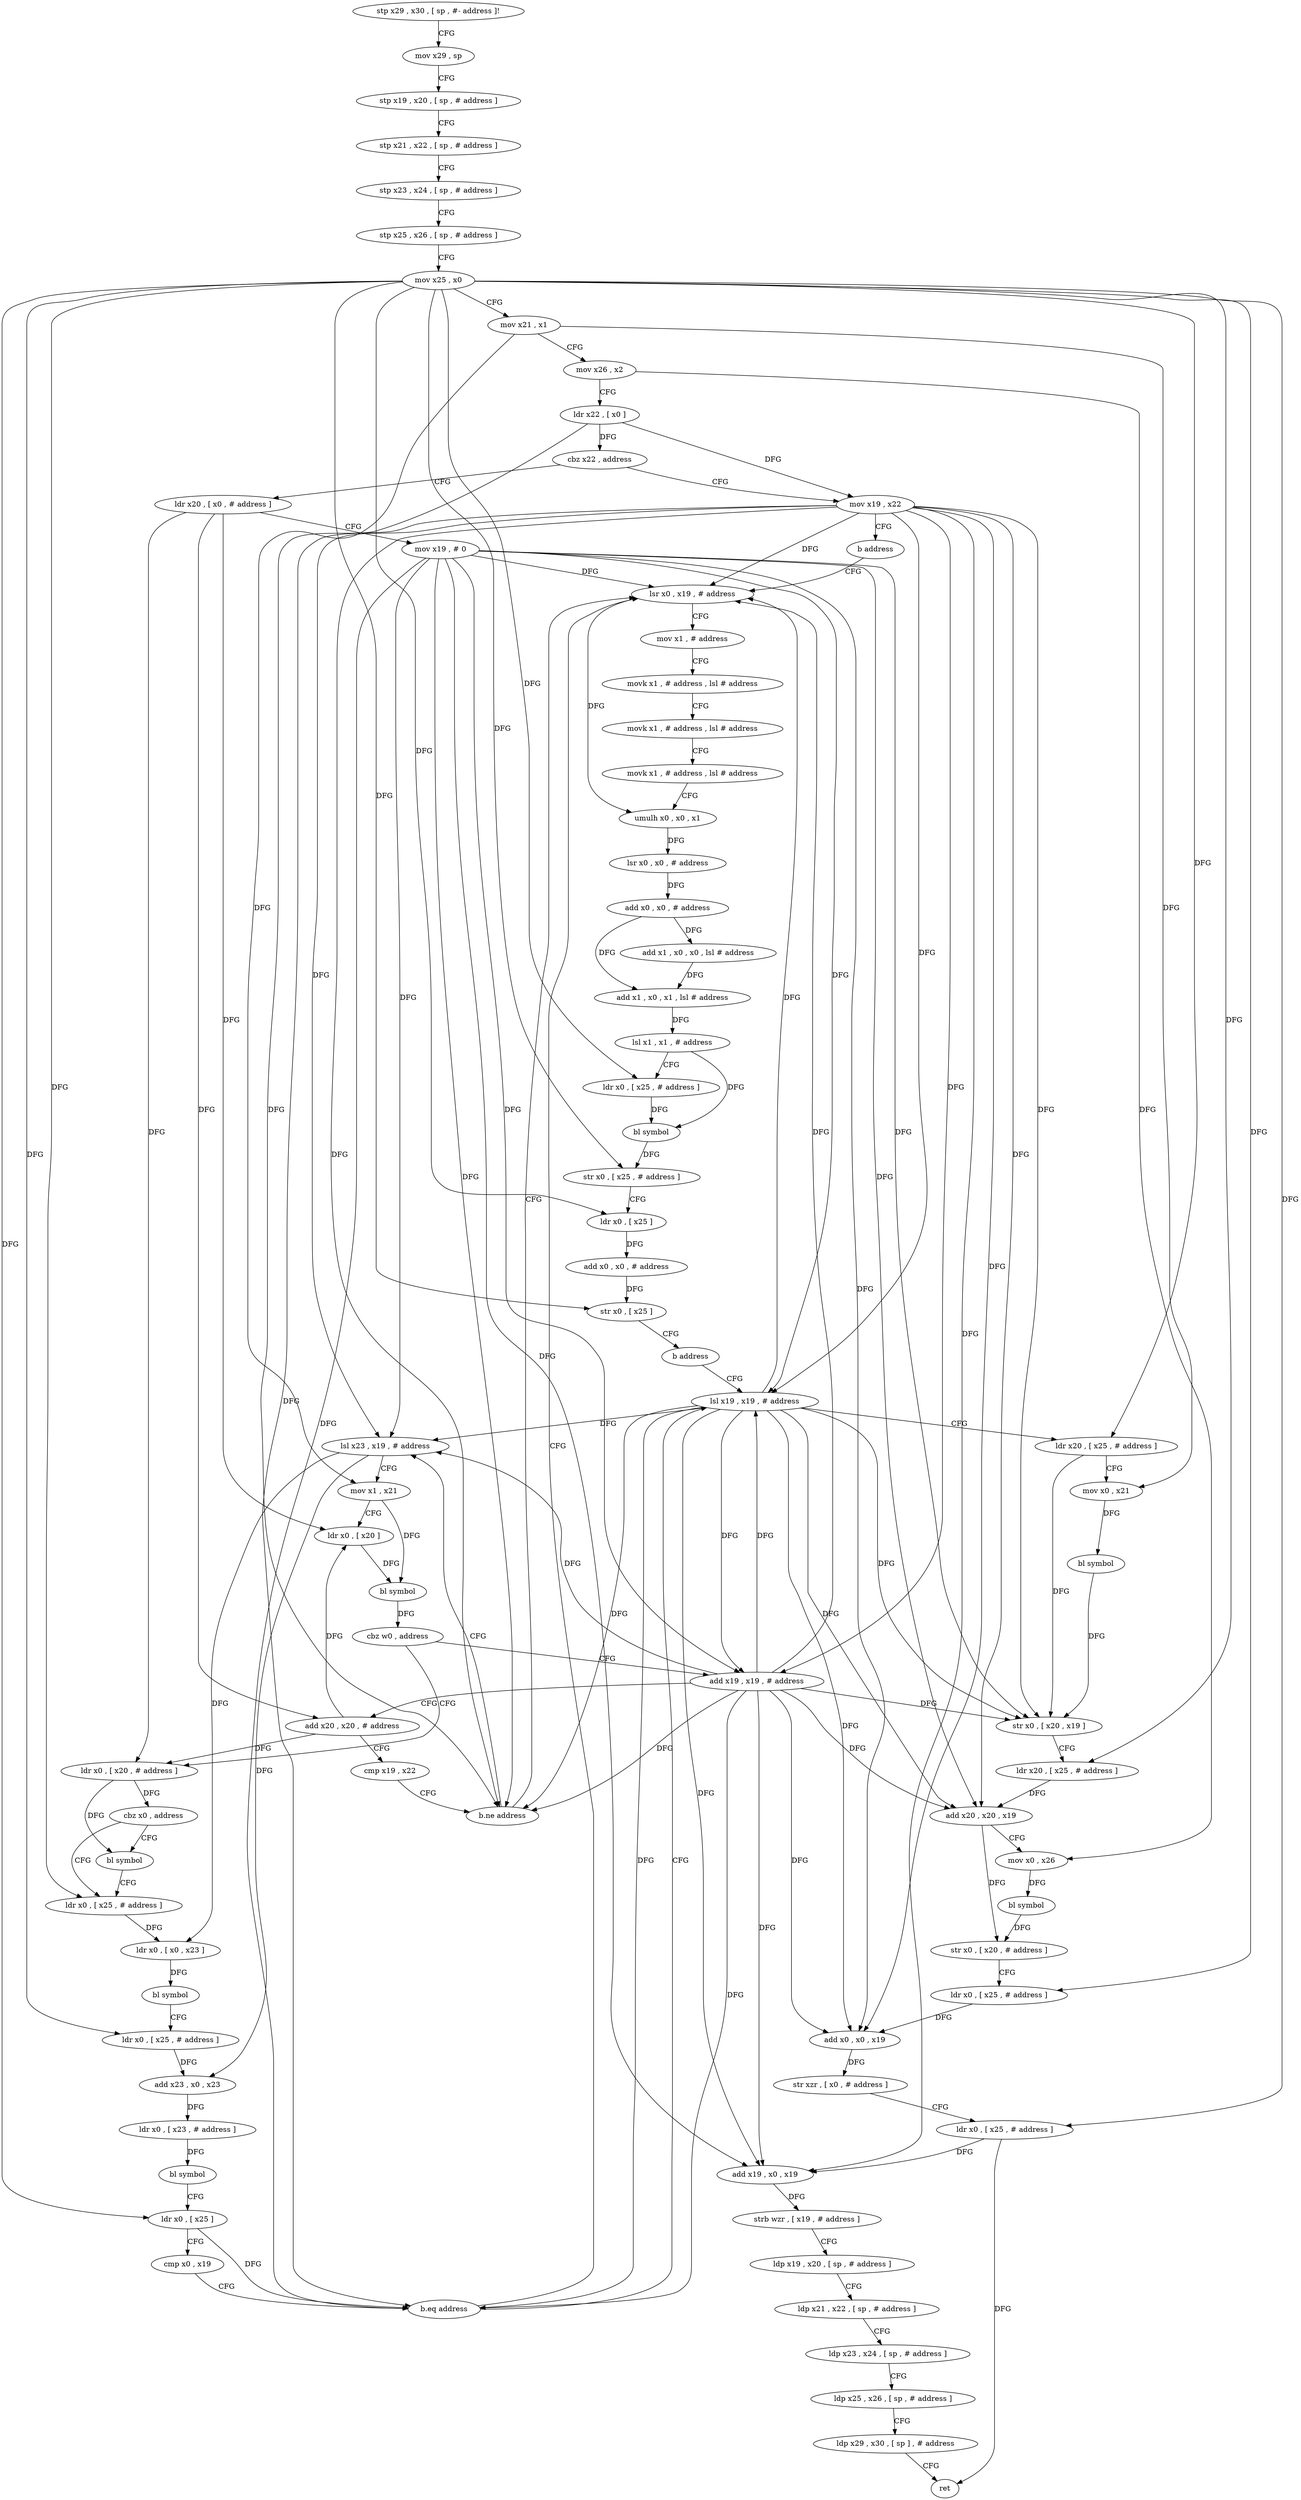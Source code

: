 digraph "func" {
"147284" [label = "stp x29 , x30 , [ sp , #- address ]!" ]
"147288" [label = "mov x29 , sp" ]
"147292" [label = "stp x19 , x20 , [ sp , # address ]" ]
"147296" [label = "stp x21 , x22 , [ sp , # address ]" ]
"147300" [label = "stp x23 , x24 , [ sp , # address ]" ]
"147304" [label = "stp x25 , x26 , [ sp , # address ]" ]
"147308" [label = "mov x25 , x0" ]
"147312" [label = "mov x21 , x1" ]
"147316" [label = "mov x26 , x2" ]
"147320" [label = "ldr x22 , [ x0 ]" ]
"147324" [label = "cbz x22 , address" ]
"147584" [label = "mov x19 , x22" ]
"147328" [label = "ldr x20 , [ x0 , # address ]" ]
"147588" [label = "b address" ]
"147372" [label = "lsr x0 , x19 , # address" ]
"147332" [label = "mov x19 , # 0" ]
"147336" [label = "lsl x23 , x19 , # address" ]
"147376" [label = "mov x1 , # address" ]
"147380" [label = "movk x1 , # address , lsl # address" ]
"147384" [label = "movk x1 , # address , lsl # address" ]
"147388" [label = "movk x1 , # address , lsl # address" ]
"147392" [label = "umulh x0 , x0 , x1" ]
"147396" [label = "lsr x0 , x0 , # address" ]
"147400" [label = "add x0 , x0 , # address" ]
"147404" [label = "add x1 , x0 , x0 , lsl # address" ]
"147408" [label = "add x1 , x0 , x1 , lsl # address" ]
"147412" [label = "lsl x1 , x1 , # address" ]
"147416" [label = "ldr x0 , [ x25 , # address ]" ]
"147420" [label = "bl symbol" ]
"147424" [label = "str x0 , [ x25 , # address ]" ]
"147428" [label = "ldr x0 , [ x25 ]" ]
"147432" [label = "add x0 , x0 , # address" ]
"147436" [label = "str x0 , [ x25 ]" ]
"147440" [label = "b address" ]
"147496" [label = "lsl x19 , x19 , # address" ]
"147444" [label = "ldr x0 , [ x20 , # address ]" ]
"147448" [label = "cbz x0 , address" ]
"147456" [label = "ldr x0 , [ x25 , # address ]" ]
"147452" [label = "bl symbol" ]
"147356" [label = "add x19 , x19 , # address" ]
"147360" [label = "add x20 , x20 , # address" ]
"147364" [label = "cmp x19 , x22" ]
"147368" [label = "b.ne address" ]
"147500" [label = "ldr x20 , [ x25 , # address ]" ]
"147504" [label = "mov x0 , x21" ]
"147508" [label = "bl symbol" ]
"147512" [label = "str x0 , [ x20 , x19 ]" ]
"147516" [label = "ldr x20 , [ x25 , # address ]" ]
"147520" [label = "add x20 , x20 , x19" ]
"147524" [label = "mov x0 , x26" ]
"147528" [label = "bl symbol" ]
"147532" [label = "str x0 , [ x20 , # address ]" ]
"147536" [label = "ldr x0 , [ x25 , # address ]" ]
"147540" [label = "add x0 , x0 , x19" ]
"147544" [label = "str xzr , [ x0 , # address ]" ]
"147548" [label = "ldr x0 , [ x25 , # address ]" ]
"147552" [label = "add x19 , x0 , x19" ]
"147556" [label = "strb wzr , [ x19 , # address ]" ]
"147560" [label = "ldp x19 , x20 , [ sp , # address ]" ]
"147564" [label = "ldp x21 , x22 , [ sp , # address ]" ]
"147568" [label = "ldp x23 , x24 , [ sp , # address ]" ]
"147572" [label = "ldp x25 , x26 , [ sp , # address ]" ]
"147576" [label = "ldp x29 , x30 , [ sp ] , # address" ]
"147580" [label = "ret" ]
"147460" [label = "ldr x0 , [ x0 , x23 ]" ]
"147464" [label = "bl symbol" ]
"147468" [label = "ldr x0 , [ x25 , # address ]" ]
"147472" [label = "add x23 , x0 , x23" ]
"147476" [label = "ldr x0 , [ x23 , # address ]" ]
"147480" [label = "bl symbol" ]
"147484" [label = "ldr x0 , [ x25 ]" ]
"147488" [label = "cmp x0 , x19" ]
"147492" [label = "b.eq address" ]
"147340" [label = "mov x1 , x21" ]
"147344" [label = "ldr x0 , [ x20 ]" ]
"147348" [label = "bl symbol" ]
"147352" [label = "cbz w0 , address" ]
"147284" -> "147288" [ label = "CFG" ]
"147288" -> "147292" [ label = "CFG" ]
"147292" -> "147296" [ label = "CFG" ]
"147296" -> "147300" [ label = "CFG" ]
"147300" -> "147304" [ label = "CFG" ]
"147304" -> "147308" [ label = "CFG" ]
"147308" -> "147312" [ label = "CFG" ]
"147308" -> "147416" [ label = "DFG" ]
"147308" -> "147424" [ label = "DFG" ]
"147308" -> "147428" [ label = "DFG" ]
"147308" -> "147436" [ label = "DFG" ]
"147308" -> "147500" [ label = "DFG" ]
"147308" -> "147516" [ label = "DFG" ]
"147308" -> "147536" [ label = "DFG" ]
"147308" -> "147548" [ label = "DFG" ]
"147308" -> "147456" [ label = "DFG" ]
"147308" -> "147468" [ label = "DFG" ]
"147308" -> "147484" [ label = "DFG" ]
"147312" -> "147316" [ label = "CFG" ]
"147312" -> "147340" [ label = "DFG" ]
"147312" -> "147504" [ label = "DFG" ]
"147316" -> "147320" [ label = "CFG" ]
"147316" -> "147524" [ label = "DFG" ]
"147320" -> "147324" [ label = "DFG" ]
"147320" -> "147584" [ label = "DFG" ]
"147320" -> "147368" [ label = "DFG" ]
"147324" -> "147584" [ label = "CFG" ]
"147324" -> "147328" [ label = "CFG" ]
"147584" -> "147588" [ label = "CFG" ]
"147584" -> "147372" [ label = "DFG" ]
"147584" -> "147336" [ label = "DFG" ]
"147584" -> "147496" [ label = "DFG" ]
"147584" -> "147512" [ label = "DFG" ]
"147584" -> "147520" [ label = "DFG" ]
"147584" -> "147540" [ label = "DFG" ]
"147584" -> "147552" [ label = "DFG" ]
"147584" -> "147356" [ label = "DFG" ]
"147584" -> "147368" [ label = "DFG" ]
"147584" -> "147492" [ label = "DFG" ]
"147328" -> "147332" [ label = "CFG" ]
"147328" -> "147344" [ label = "DFG" ]
"147328" -> "147444" [ label = "DFG" ]
"147328" -> "147360" [ label = "DFG" ]
"147588" -> "147372" [ label = "CFG" ]
"147372" -> "147376" [ label = "CFG" ]
"147372" -> "147392" [ label = "DFG" ]
"147332" -> "147336" [ label = "DFG" ]
"147332" -> "147372" [ label = "DFG" ]
"147332" -> "147496" [ label = "DFG" ]
"147332" -> "147512" [ label = "DFG" ]
"147332" -> "147520" [ label = "DFG" ]
"147332" -> "147540" [ label = "DFG" ]
"147332" -> "147552" [ label = "DFG" ]
"147332" -> "147356" [ label = "DFG" ]
"147332" -> "147368" [ label = "DFG" ]
"147332" -> "147492" [ label = "DFG" ]
"147336" -> "147340" [ label = "CFG" ]
"147336" -> "147460" [ label = "DFG" ]
"147336" -> "147472" [ label = "DFG" ]
"147376" -> "147380" [ label = "CFG" ]
"147380" -> "147384" [ label = "CFG" ]
"147384" -> "147388" [ label = "CFG" ]
"147388" -> "147392" [ label = "CFG" ]
"147392" -> "147396" [ label = "DFG" ]
"147396" -> "147400" [ label = "DFG" ]
"147400" -> "147404" [ label = "DFG" ]
"147400" -> "147408" [ label = "DFG" ]
"147404" -> "147408" [ label = "DFG" ]
"147408" -> "147412" [ label = "DFG" ]
"147412" -> "147416" [ label = "CFG" ]
"147412" -> "147420" [ label = "DFG" ]
"147416" -> "147420" [ label = "DFG" ]
"147420" -> "147424" [ label = "DFG" ]
"147424" -> "147428" [ label = "CFG" ]
"147428" -> "147432" [ label = "DFG" ]
"147432" -> "147436" [ label = "DFG" ]
"147436" -> "147440" [ label = "CFG" ]
"147440" -> "147496" [ label = "CFG" ]
"147496" -> "147500" [ label = "CFG" ]
"147496" -> "147372" [ label = "DFG" ]
"147496" -> "147336" [ label = "DFG" ]
"147496" -> "147512" [ label = "DFG" ]
"147496" -> "147520" [ label = "DFG" ]
"147496" -> "147540" [ label = "DFG" ]
"147496" -> "147552" [ label = "DFG" ]
"147496" -> "147356" [ label = "DFG" ]
"147496" -> "147368" [ label = "DFG" ]
"147496" -> "147492" [ label = "DFG" ]
"147444" -> "147448" [ label = "DFG" ]
"147444" -> "147452" [ label = "DFG" ]
"147448" -> "147456" [ label = "CFG" ]
"147448" -> "147452" [ label = "CFG" ]
"147456" -> "147460" [ label = "DFG" ]
"147452" -> "147456" [ label = "CFG" ]
"147356" -> "147360" [ label = "CFG" ]
"147356" -> "147372" [ label = "DFG" ]
"147356" -> "147336" [ label = "DFG" ]
"147356" -> "147496" [ label = "DFG" ]
"147356" -> "147520" [ label = "DFG" ]
"147356" -> "147540" [ label = "DFG" ]
"147356" -> "147552" [ label = "DFG" ]
"147356" -> "147512" [ label = "DFG" ]
"147356" -> "147368" [ label = "DFG" ]
"147356" -> "147492" [ label = "DFG" ]
"147360" -> "147364" [ label = "CFG" ]
"147360" -> "147344" [ label = "DFG" ]
"147360" -> "147444" [ label = "DFG" ]
"147364" -> "147368" [ label = "CFG" ]
"147368" -> "147336" [ label = "CFG" ]
"147368" -> "147372" [ label = "CFG" ]
"147500" -> "147504" [ label = "CFG" ]
"147500" -> "147512" [ label = "DFG" ]
"147504" -> "147508" [ label = "DFG" ]
"147508" -> "147512" [ label = "DFG" ]
"147512" -> "147516" [ label = "CFG" ]
"147516" -> "147520" [ label = "DFG" ]
"147520" -> "147524" [ label = "CFG" ]
"147520" -> "147532" [ label = "DFG" ]
"147524" -> "147528" [ label = "DFG" ]
"147528" -> "147532" [ label = "DFG" ]
"147532" -> "147536" [ label = "CFG" ]
"147536" -> "147540" [ label = "DFG" ]
"147540" -> "147544" [ label = "DFG" ]
"147544" -> "147548" [ label = "CFG" ]
"147548" -> "147552" [ label = "DFG" ]
"147548" -> "147580" [ label = "DFG" ]
"147552" -> "147556" [ label = "DFG" ]
"147556" -> "147560" [ label = "CFG" ]
"147560" -> "147564" [ label = "CFG" ]
"147564" -> "147568" [ label = "CFG" ]
"147568" -> "147572" [ label = "CFG" ]
"147572" -> "147576" [ label = "CFG" ]
"147576" -> "147580" [ label = "CFG" ]
"147460" -> "147464" [ label = "DFG" ]
"147464" -> "147468" [ label = "CFG" ]
"147468" -> "147472" [ label = "DFG" ]
"147472" -> "147476" [ label = "DFG" ]
"147476" -> "147480" [ label = "DFG" ]
"147480" -> "147484" [ label = "CFG" ]
"147484" -> "147488" [ label = "CFG" ]
"147484" -> "147492" [ label = "DFG" ]
"147488" -> "147492" [ label = "CFG" ]
"147492" -> "147372" [ label = "CFG" ]
"147492" -> "147496" [ label = "CFG" ]
"147340" -> "147344" [ label = "CFG" ]
"147340" -> "147348" [ label = "DFG" ]
"147344" -> "147348" [ label = "DFG" ]
"147348" -> "147352" [ label = "DFG" ]
"147352" -> "147444" [ label = "CFG" ]
"147352" -> "147356" [ label = "CFG" ]
}
